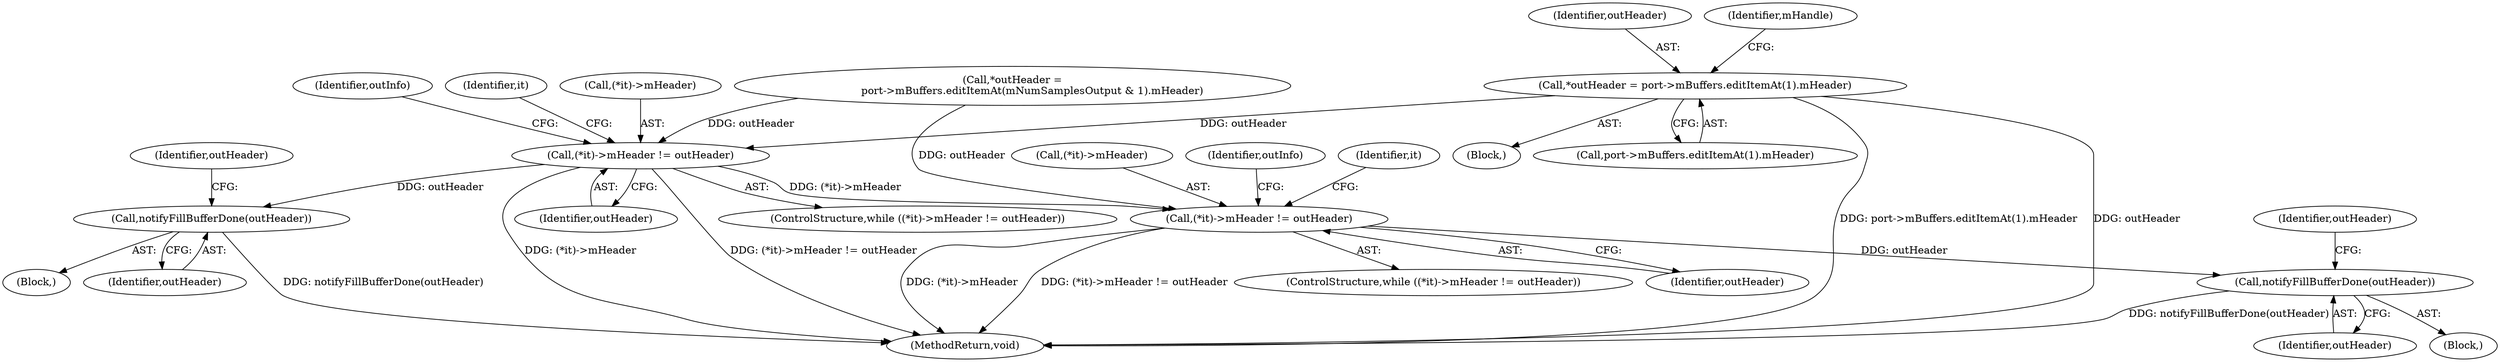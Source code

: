 digraph "0_Android_d2f47191538837e796e2b10c1ff7e1ee35f6e0ab@pointer" {
"1000421" [label="(Call,*outHeader = port->mBuffers.editItemAt(1).mHeader)"];
"1000609" [label="(Call,(*it)->mHeader != outHeader)"];
"1000208" [label="(Call,(*it)->mHeader != outHeader)"];
"1000232" [label="(Call,notifyFillBufferDone(outHeader))"];
"1000633" [label="(Call,notifyFillBufferDone(outHeader))"];
"1000422" [label="(Identifier,outHeader)"];
"1000614" [label="(Identifier,outHeader)"];
"1000421" [label="(Call,*outHeader = port->mBuffers.editItemAt(1).mHeader)"];
"1000160" [label="(Call,*outHeader =\n            port->mBuffers.editItemAt(mNumSamplesOutput & 1).mHeader)"];
"1000219" [label="(Identifier,outInfo)"];
"1000213" [label="(Identifier,outHeader)"];
"1000129" [label="(Block,)"];
"1000414" [label="(Block,)"];
"1000208" [label="(Call,(*it)->mHeader != outHeader)"];
"1000233" [label="(Identifier,outHeader)"];
"1000609" [label="(Call,(*it)->mHeader != outHeader)"];
"1000640" [label="(MethodReturn,void)"];
"1000620" [label="(Identifier,outInfo)"];
"1000232" [label="(Call,notifyFillBufferDone(outHeader))"];
"1000634" [label="(Identifier,outHeader)"];
"1000192" [label="(Block,)"];
"1000633" [label="(Call,notifyFillBufferDone(outHeader))"];
"1000617" [label="(Identifier,it)"];
"1000216" [label="(Identifier,it)"];
"1000610" [label="(Call,(*it)->mHeader)"];
"1000608" [label="(ControlStructure,while ((*it)->mHeader != outHeader))"];
"1000636" [label="(Identifier,outHeader)"];
"1000428" [label="(Identifier,mHandle)"];
"1000209" [label="(Call,(*it)->mHeader)"];
"1000235" [label="(Identifier,outHeader)"];
"1000207" [label="(ControlStructure,while ((*it)->mHeader != outHeader))"];
"1000423" [label="(Call,port->mBuffers.editItemAt(1).mHeader)"];
"1000421" -> "1000414"  [label="AST: "];
"1000421" -> "1000423"  [label="CFG: "];
"1000422" -> "1000421"  [label="AST: "];
"1000423" -> "1000421"  [label="AST: "];
"1000428" -> "1000421"  [label="CFG: "];
"1000421" -> "1000640"  [label="DDG: port->mBuffers.editItemAt(1).mHeader"];
"1000421" -> "1000640"  [label="DDG: outHeader"];
"1000421" -> "1000609"  [label="DDG: outHeader"];
"1000609" -> "1000608"  [label="AST: "];
"1000609" -> "1000614"  [label="CFG: "];
"1000610" -> "1000609"  [label="AST: "];
"1000614" -> "1000609"  [label="AST: "];
"1000617" -> "1000609"  [label="CFG: "];
"1000620" -> "1000609"  [label="CFG: "];
"1000609" -> "1000640"  [label="DDG: (*it)->mHeader"];
"1000609" -> "1000640"  [label="DDG: (*it)->mHeader != outHeader"];
"1000609" -> "1000208"  [label="DDG: (*it)->mHeader"];
"1000160" -> "1000609"  [label="DDG: outHeader"];
"1000609" -> "1000633"  [label="DDG: outHeader"];
"1000208" -> "1000207"  [label="AST: "];
"1000208" -> "1000213"  [label="CFG: "];
"1000209" -> "1000208"  [label="AST: "];
"1000213" -> "1000208"  [label="AST: "];
"1000216" -> "1000208"  [label="CFG: "];
"1000219" -> "1000208"  [label="CFG: "];
"1000208" -> "1000640"  [label="DDG: (*it)->mHeader"];
"1000208" -> "1000640"  [label="DDG: (*it)->mHeader != outHeader"];
"1000160" -> "1000208"  [label="DDG: outHeader"];
"1000208" -> "1000232"  [label="DDG: outHeader"];
"1000232" -> "1000192"  [label="AST: "];
"1000232" -> "1000233"  [label="CFG: "];
"1000233" -> "1000232"  [label="AST: "];
"1000235" -> "1000232"  [label="CFG: "];
"1000232" -> "1000640"  [label="DDG: notifyFillBufferDone(outHeader)"];
"1000633" -> "1000129"  [label="AST: "];
"1000633" -> "1000634"  [label="CFG: "];
"1000634" -> "1000633"  [label="AST: "];
"1000636" -> "1000633"  [label="CFG: "];
"1000633" -> "1000640"  [label="DDG: notifyFillBufferDone(outHeader)"];
}
